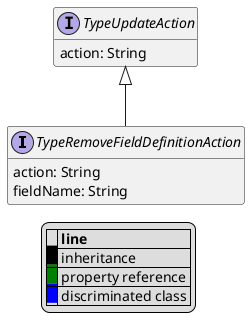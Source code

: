 @startuml

hide empty fields
hide empty methods
legend
|= |= line |
|<back:black>   </back>| inheritance |
|<back:green>   </back>| property reference |
|<back:blue>   </back>| discriminated class |
endlegend
interface TypeRemoveFieldDefinitionAction [[TypeRemoveFieldDefinitionAction.svg]] extends TypeUpdateAction {
    action: String
    fieldName: String
}
interface TypeUpdateAction [[TypeUpdateAction.svg]]  {
    action: String
}





@enduml
